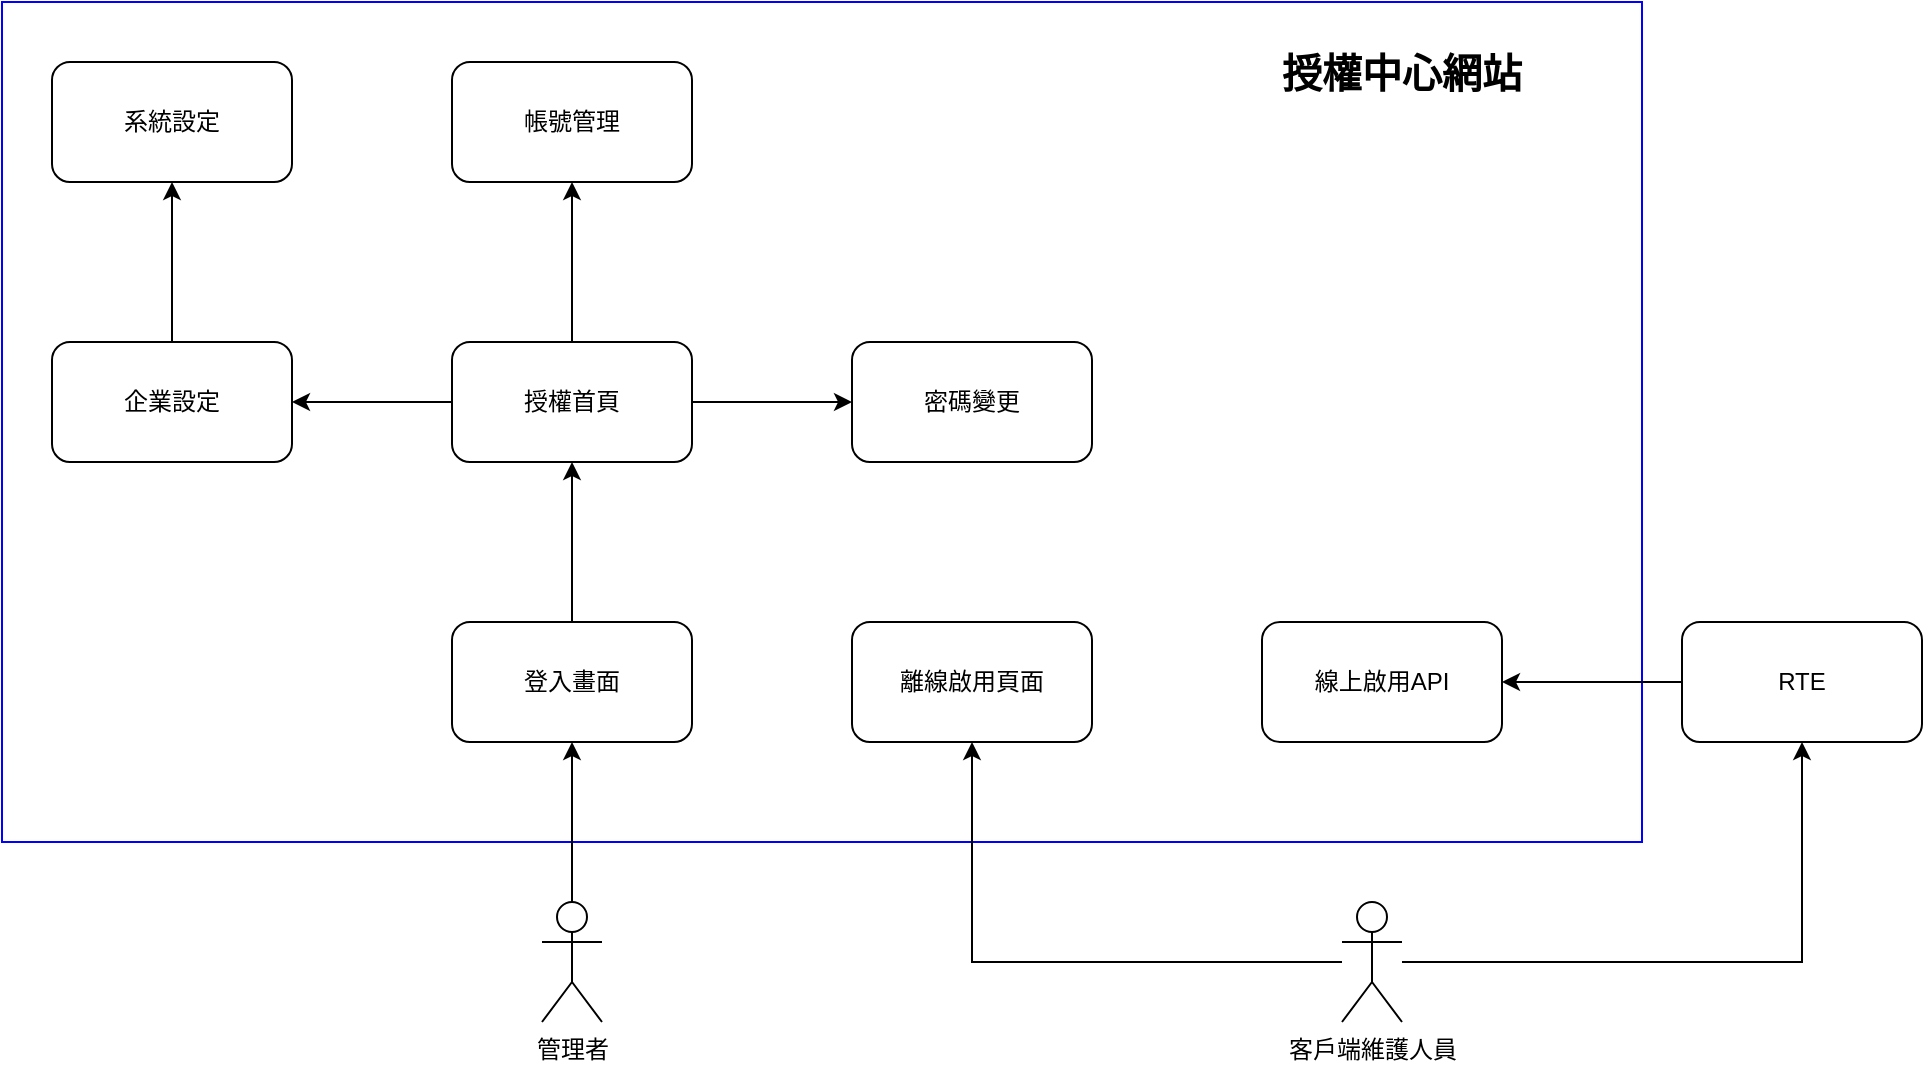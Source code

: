 <mxfile version="21.1.2" type="device" pages="4">
  <diagram name="網站地圖" id="iCJpIUxrMi_6zdbCjfXb">
    <mxGraphModel dx="1016" dy="1776" grid="1" gridSize="10" guides="1" tooltips="1" connect="1" arrows="1" fold="1" page="1" pageScale="1" pageWidth="827" pageHeight="1169" math="0" shadow="0">
      <root>
        <mxCell id="0" />
        <mxCell id="1" parent="0" />
        <mxCell id="5cf98Y_YTSAafCUj2TGP-24" value="" style="rounded=0;whiteSpace=wrap;html=1;strokeColor=#0000FF;" vertex="1" parent="1">
          <mxGeometry x="20" y="-140" width="820" height="420" as="geometry" />
        </mxCell>
        <mxCell id="5cf98Y_YTSAafCUj2TGP-6" style="edgeStyle=orthogonalEdgeStyle;rounded=0;orthogonalLoop=1;jettySize=auto;html=1;" edge="1" parent="1" source="5cf98Y_YTSAafCUj2TGP-1" target="5cf98Y_YTSAafCUj2TGP-5">
          <mxGeometry relative="1" as="geometry" />
        </mxCell>
        <mxCell id="5cf98Y_YTSAafCUj2TGP-1" value="管理者" style="shape=umlActor;verticalLabelPosition=bottom;verticalAlign=top;html=1;outlineConnect=0;" vertex="1" parent="1">
          <mxGeometry x="290" y="310" width="30" height="60" as="geometry" />
        </mxCell>
        <mxCell id="5cf98Y_YTSAafCUj2TGP-20" style="edgeStyle=orthogonalEdgeStyle;rounded=0;orthogonalLoop=1;jettySize=auto;html=1;entryX=0.5;entryY=1;entryDx=0;entryDy=0;" edge="1" parent="1" source="5cf98Y_YTSAafCUj2TGP-2" target="5cf98Y_YTSAafCUj2TGP-18">
          <mxGeometry relative="1" as="geometry" />
        </mxCell>
        <mxCell id="5cf98Y_YTSAafCUj2TGP-22" style="edgeStyle=orthogonalEdgeStyle;rounded=0;orthogonalLoop=1;jettySize=auto;html=1;entryX=0.5;entryY=1;entryDx=0;entryDy=0;" edge="1" parent="1" source="5cf98Y_YTSAafCUj2TGP-2" target="5cf98Y_YTSAafCUj2TGP-21">
          <mxGeometry relative="1" as="geometry" />
        </mxCell>
        <mxCell id="5cf98Y_YTSAafCUj2TGP-2" value="客戶端維護人員" style="shape=umlActor;verticalLabelPosition=bottom;verticalAlign=top;html=1;outlineConnect=0;" vertex="1" parent="1">
          <mxGeometry x="690" y="310" width="30" height="60" as="geometry" />
        </mxCell>
        <mxCell id="5cf98Y_YTSAafCUj2TGP-8" value="" style="edgeStyle=orthogonalEdgeStyle;rounded=0;orthogonalLoop=1;jettySize=auto;html=1;" edge="1" parent="1" source="5cf98Y_YTSAafCUj2TGP-5" target="5cf98Y_YTSAafCUj2TGP-7">
          <mxGeometry relative="1" as="geometry" />
        </mxCell>
        <mxCell id="5cf98Y_YTSAafCUj2TGP-5" value="登入畫面" style="rounded=1;whiteSpace=wrap;html=1;" vertex="1" parent="1">
          <mxGeometry x="245" y="170" width="120" height="60" as="geometry" />
        </mxCell>
        <mxCell id="5cf98Y_YTSAafCUj2TGP-10" value="" style="edgeStyle=orthogonalEdgeStyle;rounded=0;orthogonalLoop=1;jettySize=auto;html=1;" edge="1" parent="1" source="5cf98Y_YTSAafCUj2TGP-7" target="5cf98Y_YTSAafCUj2TGP-9">
          <mxGeometry relative="1" as="geometry" />
        </mxCell>
        <mxCell id="5cf98Y_YTSAafCUj2TGP-14" value="" style="edgeStyle=orthogonalEdgeStyle;rounded=0;orthogonalLoop=1;jettySize=auto;html=1;" edge="1" parent="1" source="5cf98Y_YTSAafCUj2TGP-7" target="5cf98Y_YTSAafCUj2TGP-13">
          <mxGeometry relative="1" as="geometry" />
        </mxCell>
        <mxCell id="5cf98Y_YTSAafCUj2TGP-16" value="" style="edgeStyle=orthogonalEdgeStyle;rounded=0;orthogonalLoop=1;jettySize=auto;html=1;" edge="1" parent="1" source="5cf98Y_YTSAafCUj2TGP-7" target="5cf98Y_YTSAafCUj2TGP-15">
          <mxGeometry relative="1" as="geometry" />
        </mxCell>
        <mxCell id="5cf98Y_YTSAafCUj2TGP-7" value="授權首頁" style="rounded=1;whiteSpace=wrap;html=1;" vertex="1" parent="1">
          <mxGeometry x="245" y="30" width="120" height="60" as="geometry" />
        </mxCell>
        <mxCell id="5cf98Y_YTSAafCUj2TGP-12" value="" style="edgeStyle=orthogonalEdgeStyle;rounded=0;orthogonalLoop=1;jettySize=auto;html=1;" edge="1" parent="1" source="5cf98Y_YTSAafCUj2TGP-9" target="5cf98Y_YTSAafCUj2TGP-11">
          <mxGeometry relative="1" as="geometry" />
        </mxCell>
        <mxCell id="5cf98Y_YTSAafCUj2TGP-9" value="企業設定" style="rounded=1;whiteSpace=wrap;html=1;" vertex="1" parent="1">
          <mxGeometry x="45" y="30" width="120" height="60" as="geometry" />
        </mxCell>
        <mxCell id="5cf98Y_YTSAafCUj2TGP-11" value="系統設定" style="rounded=1;whiteSpace=wrap;html=1;" vertex="1" parent="1">
          <mxGeometry x="45" y="-110" width="120" height="60" as="geometry" />
        </mxCell>
        <mxCell id="5cf98Y_YTSAafCUj2TGP-13" value="帳號管理" style="rounded=1;whiteSpace=wrap;html=1;" vertex="1" parent="1">
          <mxGeometry x="245" y="-110" width="120" height="60" as="geometry" />
        </mxCell>
        <mxCell id="5cf98Y_YTSAafCUj2TGP-15" value="密碼變更" style="rounded=1;whiteSpace=wrap;html=1;" vertex="1" parent="1">
          <mxGeometry x="445" y="30" width="120" height="60" as="geometry" />
        </mxCell>
        <mxCell id="5cf98Y_YTSAafCUj2TGP-18" value="離線啟用頁面" style="rounded=1;whiteSpace=wrap;html=1;" vertex="1" parent="1">
          <mxGeometry x="445" y="170" width="120" height="60" as="geometry" />
        </mxCell>
        <mxCell id="5cf98Y_YTSAafCUj2TGP-19" value="線上啟用API" style="rounded=1;whiteSpace=wrap;html=1;" vertex="1" parent="1">
          <mxGeometry x="650" y="170" width="120" height="60" as="geometry" />
        </mxCell>
        <mxCell id="5cf98Y_YTSAafCUj2TGP-23" style="edgeStyle=orthogonalEdgeStyle;rounded=0;orthogonalLoop=1;jettySize=auto;html=1;" edge="1" parent="1" source="5cf98Y_YTSAafCUj2TGP-21" target="5cf98Y_YTSAafCUj2TGP-19">
          <mxGeometry relative="1" as="geometry" />
        </mxCell>
        <mxCell id="5cf98Y_YTSAafCUj2TGP-21" value="RTE" style="rounded=1;whiteSpace=wrap;html=1;" vertex="1" parent="1">
          <mxGeometry x="860" y="170" width="120" height="60" as="geometry" />
        </mxCell>
        <mxCell id="5cf98Y_YTSAafCUj2TGP-25" value="授權中心網站" style="text;html=1;strokeColor=none;fillColor=none;align=center;verticalAlign=middle;whiteSpace=wrap;rounded=0;fontSize=20;fontStyle=1" vertex="1" parent="1">
          <mxGeometry x="600" y="-120" width="240" height="30" as="geometry" />
        </mxCell>
      </root>
    </mxGraphModel>
  </diagram>
  <diagram id="DPrIhxWdDHSjd-8lvPUl" name="線上啟用流程">
    <mxGraphModel dx="864" dy="516" grid="1" gridSize="10" guides="1" tooltips="1" connect="1" arrows="1" fold="1" page="1" pageScale="1" pageWidth="827" pageHeight="1169" math="0" shadow="0">
      <root>
        <mxCell id="0" />
        <mxCell id="1" parent="0" />
      </root>
    </mxGraphModel>
  </diagram>
  <diagram id="ptP1o5J2GbaS5X6aqUtz" name="離線啟用流程">
    <mxGraphModel dx="864" dy="516" grid="1" gridSize="10" guides="1" tooltips="1" connect="1" arrows="1" fold="1" page="1" pageScale="1" pageWidth="827" pageHeight="1169" math="0" shadow="0">
      <root>
        <mxCell id="0" />
        <mxCell id="1" parent="0" />
      </root>
    </mxGraphModel>
  </diagram>
  <diagram id="oeDnW4dHfqKUE4O7xrSq" name="點擊按鈕.登入">
    <mxGraphModel dx="864" dy="516" grid="1" gridSize="10" guides="1" tooltips="1" connect="1" arrows="1" fold="1" page="1" pageScale="1" pageWidth="827" pageHeight="1169" math="0" shadow="0">
      <root>
        <mxCell id="0" />
        <mxCell id="1" parent="0" />
        <mxCell id="1jqtldAAEpkOua3Psppk-1" value="授權中心網站 登入流程" style="swimlane;childLayout=stackLayout;resizeParent=1;resizeParentMax=0;startSize=20;html=1;" vertex="1" parent="1">
          <mxGeometry x="230" y="30" width="630" height="440" as="geometry" />
        </mxCell>
        <mxCell id="1jqtldAAEpkOua3Psppk-2" value="管理者" style="swimlane;startSize=20;html=1;" vertex="1" parent="1jqtldAAEpkOua3Psppk-1">
          <mxGeometry y="20" width="170" height="420" as="geometry" />
        </mxCell>
        <mxCell id="1jqtldAAEpkOua3Psppk-5" value="輸入帳號/密碼/驗證碼&lt;br&gt;點擊按鈕.登入" style="rounded=1;whiteSpace=wrap;html=1;" vertex="1" parent="1jqtldAAEpkOua3Psppk-2">
          <mxGeometry x="25.0" y="50" width="120" height="60" as="geometry" />
        </mxCell>
        <mxCell id="xE6davwmHmnrkNCT_GJz-3" value="顯示錯誤訊息" style="rounded=1;whiteSpace=wrap;html=1;" vertex="1" parent="1jqtldAAEpkOua3Psppk-2">
          <mxGeometry x="25.0" y="180" width="120" height="60" as="geometry" />
        </mxCell>
        <mxCell id="xE6davwmHmnrkNCT_GJz-14" value="執行結束" style="rounded=1;whiteSpace=wrap;html=1;" vertex="1" parent="1jqtldAAEpkOua3Psppk-2">
          <mxGeometry x="25.0" y="320" width="120" height="60" as="geometry" />
        </mxCell>
        <mxCell id="1jqtldAAEpkOua3Psppk-3" value="登入畫面" style="swimlane;startSize=20;html=1;" vertex="1" parent="1jqtldAAEpkOua3Psppk-1">
          <mxGeometry x="170" y="20" width="460" height="420" as="geometry" />
        </mxCell>
        <mxCell id="xE6davwmHmnrkNCT_GJz-6" value="" style="edgeStyle=orthogonalEdgeStyle;rounded=0;orthogonalLoop=1;jettySize=auto;html=1;" edge="1" parent="1jqtldAAEpkOua3Psppk-3" source="xE6davwmHmnrkNCT_GJz-1" target="xE6davwmHmnrkNCT_GJz-5">
          <mxGeometry relative="1" as="geometry" />
        </mxCell>
        <mxCell id="xE6davwmHmnrkNCT_GJz-1" value="必要欄位&lt;br&gt;是否為空" style="rhombus;whiteSpace=wrap;html=1;" vertex="1" parent="1jqtldAAEpkOua3Psppk-3">
          <mxGeometry x="50.0" y="40" width="80" height="80" as="geometry" />
        </mxCell>
        <mxCell id="xE6davwmHmnrkNCT_GJz-9" value="" style="edgeStyle=orthogonalEdgeStyle;rounded=0;orthogonalLoop=1;jettySize=auto;html=1;" edge="1" parent="1jqtldAAEpkOua3Psppk-3" source="xE6davwmHmnrkNCT_GJz-5" target="xE6davwmHmnrkNCT_GJz-8">
          <mxGeometry relative="1" as="geometry" />
        </mxCell>
        <mxCell id="xE6davwmHmnrkNCT_GJz-5" value="驗證碼錯誤" style="rhombus;whiteSpace=wrap;html=1;" vertex="1" parent="1jqtldAAEpkOua3Psppk-3">
          <mxGeometry x="180.0" y="40" width="80" height="80" as="geometry" />
        </mxCell>
        <mxCell id="xE6davwmHmnrkNCT_GJz-12" style="edgeStyle=orthogonalEdgeStyle;rounded=0;orthogonalLoop=1;jettySize=auto;html=1;entryX=1;entryY=0.5;entryDx=0;entryDy=0;exitX=1;exitY=0.5;exitDx=0;exitDy=0;" edge="1" parent="1jqtldAAEpkOua3Psppk-3" source="xE6davwmHmnrkNCT_GJz-8" target="xE6davwmHmnrkNCT_GJz-11">
          <mxGeometry relative="1" as="geometry" />
        </mxCell>
        <mxCell id="xE6davwmHmnrkNCT_GJz-8" value="帳號或密碼&lt;br&gt;錯誤" style="rhombus;whiteSpace=wrap;html=1;" vertex="1" parent="1jqtldAAEpkOua3Psppk-3">
          <mxGeometry x="310.0" y="40" width="80" height="80" as="geometry" />
        </mxCell>
        <mxCell id="xE6davwmHmnrkNCT_GJz-11" value="將畫面跳轉到&lt;br&gt;授權首頁" style="rounded=0;whiteSpace=wrap;html=1;" vertex="1" parent="1jqtldAAEpkOua3Psppk-3">
          <mxGeometry x="290.0" y="320" width="120" height="60" as="geometry" />
        </mxCell>
        <mxCell id="xE6davwmHmnrkNCT_GJz-2" style="edgeStyle=orthogonalEdgeStyle;rounded=0;orthogonalLoop=1;jettySize=auto;html=1;" edge="1" parent="1jqtldAAEpkOua3Psppk-1" source="1jqtldAAEpkOua3Psppk-5" target="xE6davwmHmnrkNCT_GJz-1">
          <mxGeometry relative="1" as="geometry" />
        </mxCell>
        <mxCell id="xE6davwmHmnrkNCT_GJz-4" style="edgeStyle=orthogonalEdgeStyle;rounded=0;orthogonalLoop=1;jettySize=auto;html=1;entryX=1;entryY=0.5;entryDx=0;entryDy=0;exitX=0.5;exitY=1;exitDx=0;exitDy=0;" edge="1" parent="1jqtldAAEpkOua3Psppk-1" source="xE6davwmHmnrkNCT_GJz-1" target="xE6davwmHmnrkNCT_GJz-3">
          <mxGeometry relative="1" as="geometry" />
        </mxCell>
        <mxCell id="xE6davwmHmnrkNCT_GJz-7" style="edgeStyle=orthogonalEdgeStyle;rounded=0;orthogonalLoop=1;jettySize=auto;html=1;entryX=1;entryY=0.5;entryDx=0;entryDy=0;exitX=0.5;exitY=1;exitDx=0;exitDy=0;" edge="1" parent="1jqtldAAEpkOua3Psppk-1" source="xE6davwmHmnrkNCT_GJz-5" target="xE6davwmHmnrkNCT_GJz-3">
          <mxGeometry relative="1" as="geometry" />
        </mxCell>
        <mxCell id="xE6davwmHmnrkNCT_GJz-10" style="edgeStyle=orthogonalEdgeStyle;rounded=0;orthogonalLoop=1;jettySize=auto;html=1;entryX=1;entryY=0.5;entryDx=0;entryDy=0;exitX=0.5;exitY=1;exitDx=0;exitDy=0;" edge="1" parent="1jqtldAAEpkOua3Psppk-1" source="xE6davwmHmnrkNCT_GJz-8" target="xE6davwmHmnrkNCT_GJz-3">
          <mxGeometry relative="1" as="geometry" />
        </mxCell>
        <mxCell id="xE6davwmHmnrkNCT_GJz-15" style="edgeStyle=orthogonalEdgeStyle;rounded=0;orthogonalLoop=1;jettySize=auto;html=1;" edge="1" parent="1jqtldAAEpkOua3Psppk-1" source="xE6davwmHmnrkNCT_GJz-11" target="xE6davwmHmnrkNCT_GJz-14">
          <mxGeometry relative="1" as="geometry" />
        </mxCell>
      </root>
    </mxGraphModel>
  </diagram>
</mxfile>
